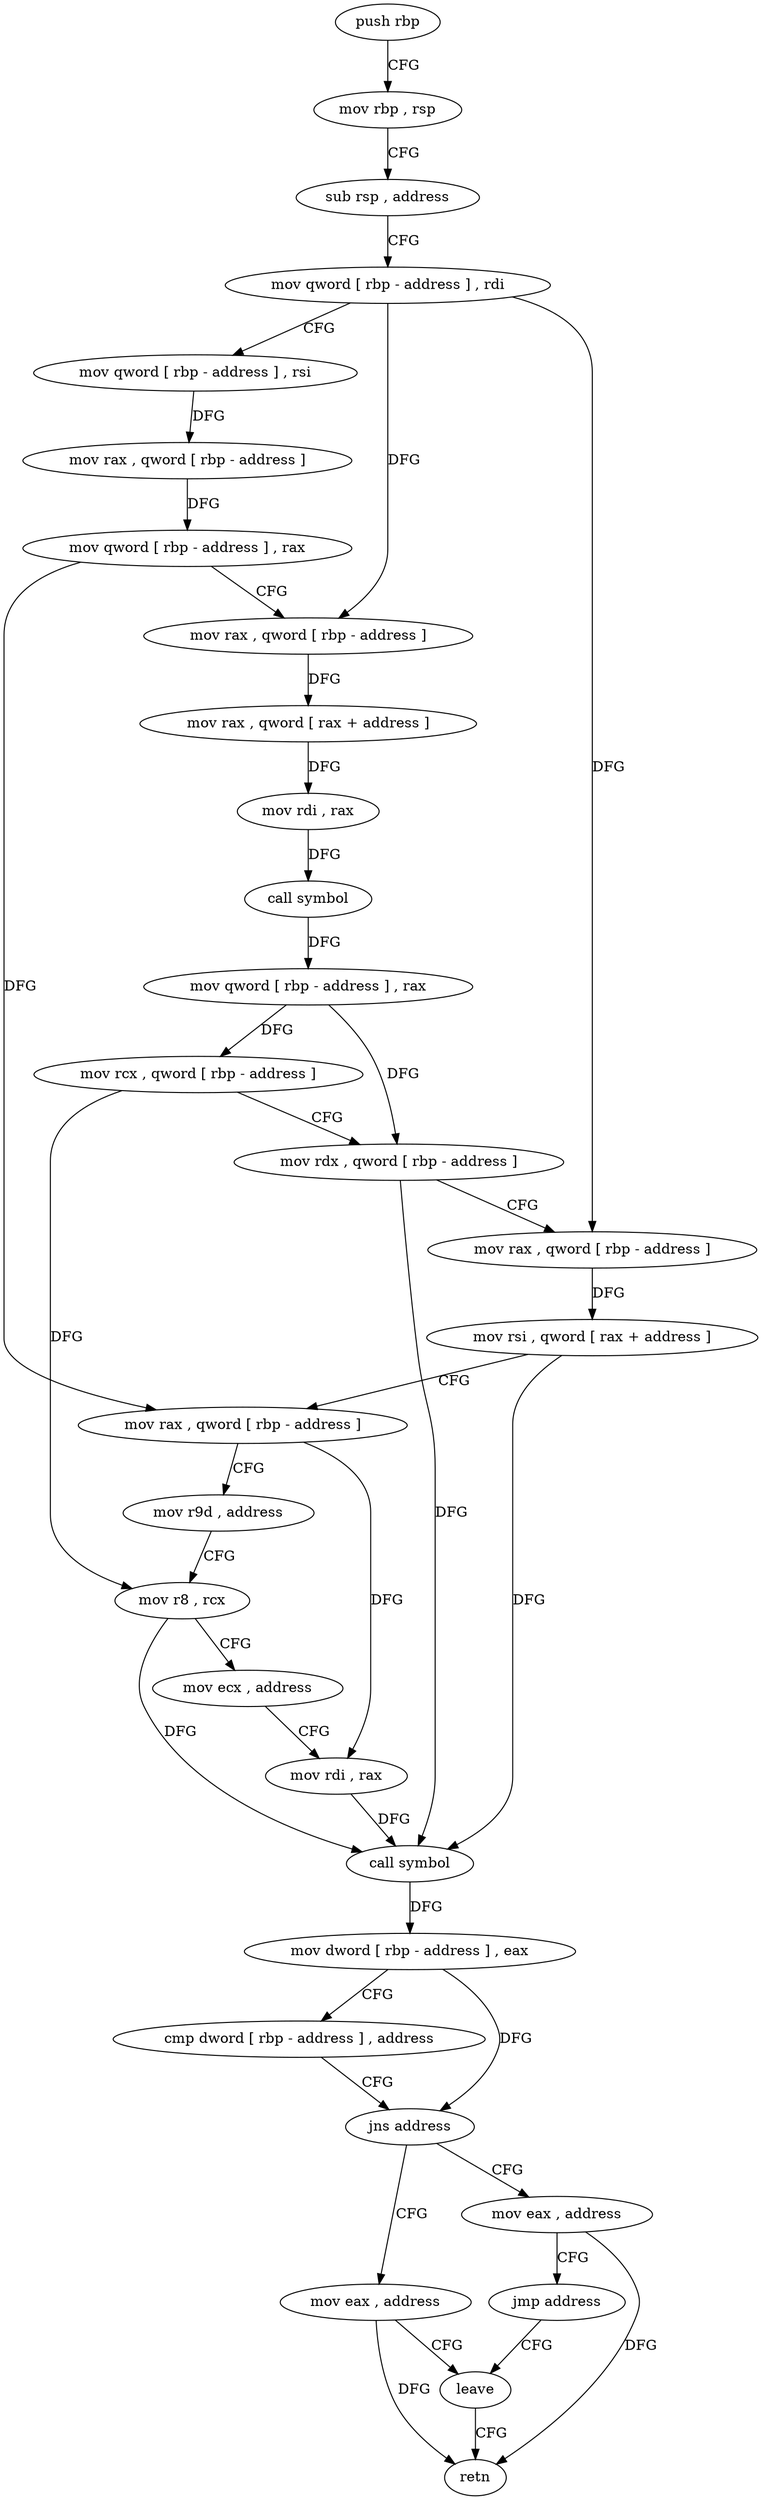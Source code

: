 digraph "func" {
"4208163" [label = "push rbp" ]
"4208164" [label = "mov rbp , rsp" ]
"4208167" [label = "sub rsp , address" ]
"4208171" [label = "mov qword [ rbp - address ] , rdi" ]
"4208175" [label = "mov qword [ rbp - address ] , rsi" ]
"4208179" [label = "mov rax , qword [ rbp - address ]" ]
"4208183" [label = "mov qword [ rbp - address ] , rax" ]
"4208187" [label = "mov rax , qword [ rbp - address ]" ]
"4208191" [label = "mov rax , qword [ rax + address ]" ]
"4208195" [label = "mov rdi , rax" ]
"4208198" [label = "call symbol" ]
"4208203" [label = "mov qword [ rbp - address ] , rax" ]
"4208207" [label = "mov rcx , qword [ rbp - address ]" ]
"4208211" [label = "mov rdx , qword [ rbp - address ]" ]
"4208215" [label = "mov rax , qword [ rbp - address ]" ]
"4208219" [label = "mov rsi , qword [ rax + address ]" ]
"4208223" [label = "mov rax , qword [ rbp - address ]" ]
"4208227" [label = "mov r9d , address" ]
"4208233" [label = "mov r8 , rcx" ]
"4208236" [label = "mov ecx , address" ]
"4208241" [label = "mov rdi , rax" ]
"4208244" [label = "call symbol" ]
"4208249" [label = "mov dword [ rbp - address ] , eax" ]
"4208252" [label = "cmp dword [ rbp - address ] , address" ]
"4208256" [label = "jns address" ]
"4208265" [label = "mov eax , address" ]
"4208258" [label = "mov eax , address" ]
"4208270" [label = "leave" ]
"4208263" [label = "jmp address" ]
"4208271" [label = "retn" ]
"4208163" -> "4208164" [ label = "CFG" ]
"4208164" -> "4208167" [ label = "CFG" ]
"4208167" -> "4208171" [ label = "CFG" ]
"4208171" -> "4208175" [ label = "CFG" ]
"4208171" -> "4208187" [ label = "DFG" ]
"4208171" -> "4208215" [ label = "DFG" ]
"4208175" -> "4208179" [ label = "DFG" ]
"4208179" -> "4208183" [ label = "DFG" ]
"4208183" -> "4208187" [ label = "CFG" ]
"4208183" -> "4208223" [ label = "DFG" ]
"4208187" -> "4208191" [ label = "DFG" ]
"4208191" -> "4208195" [ label = "DFG" ]
"4208195" -> "4208198" [ label = "DFG" ]
"4208198" -> "4208203" [ label = "DFG" ]
"4208203" -> "4208207" [ label = "DFG" ]
"4208203" -> "4208211" [ label = "DFG" ]
"4208207" -> "4208211" [ label = "CFG" ]
"4208207" -> "4208233" [ label = "DFG" ]
"4208211" -> "4208215" [ label = "CFG" ]
"4208211" -> "4208244" [ label = "DFG" ]
"4208215" -> "4208219" [ label = "DFG" ]
"4208219" -> "4208223" [ label = "CFG" ]
"4208219" -> "4208244" [ label = "DFG" ]
"4208223" -> "4208227" [ label = "CFG" ]
"4208223" -> "4208241" [ label = "DFG" ]
"4208227" -> "4208233" [ label = "CFG" ]
"4208233" -> "4208236" [ label = "CFG" ]
"4208233" -> "4208244" [ label = "DFG" ]
"4208236" -> "4208241" [ label = "CFG" ]
"4208241" -> "4208244" [ label = "DFG" ]
"4208244" -> "4208249" [ label = "DFG" ]
"4208249" -> "4208252" [ label = "CFG" ]
"4208249" -> "4208256" [ label = "DFG" ]
"4208252" -> "4208256" [ label = "CFG" ]
"4208256" -> "4208265" [ label = "CFG" ]
"4208256" -> "4208258" [ label = "CFG" ]
"4208265" -> "4208270" [ label = "CFG" ]
"4208265" -> "4208271" [ label = "DFG" ]
"4208258" -> "4208263" [ label = "CFG" ]
"4208258" -> "4208271" [ label = "DFG" ]
"4208270" -> "4208271" [ label = "CFG" ]
"4208263" -> "4208270" [ label = "CFG" ]
}

